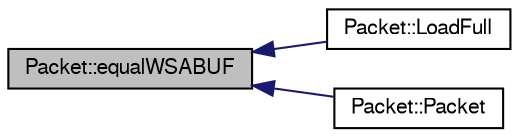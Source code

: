 digraph G
{
  edge [fontname="FreeSans",fontsize="10",labelfontname="FreeSans",labelfontsize="10"];
  node [fontname="FreeSans",fontsize="10",shape=record];
  rankdir=LR;
  Node1 [label="Packet::equalWSABUF",height=0.2,width=0.4,color="black", fillcolor="grey75", style="filled" fontcolor="black"];
  Node1 -> Node2 [dir=back,color="midnightblue",fontsize="10",style="solid",fontname="FreeSans"];
  Node2 [label="Packet::LoadFull",height=0.2,width=0.4,color="black", fillcolor="white", style="filled",URL="$class_packet.html#ae9ea5d512acd9f1301da990dc58212e2"];
  Node1 -> Node3 [dir=back,color="midnightblue",fontsize="10",style="solid",fontname="FreeSans"];
  Node3 [label="Packet::Packet",height=0.2,width=0.4,color="black", fillcolor="white", style="filled",URL="$class_packet.html#a8d798085ac71871ea2fed0889b061794"];
}
